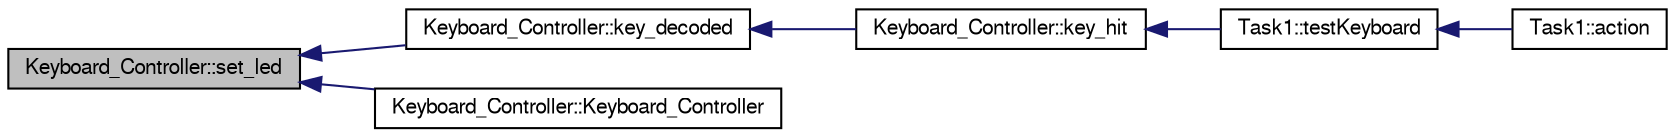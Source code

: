 digraph G
{
  bgcolor="transparent";
  edge [fontname="FreeSans",fontsize="10",labelfontname="FreeSans",labelfontsize="10"];
  node [fontname="FreeSans",fontsize="10",shape=record];
  rankdir=LR;
  Node1 [label="Keyboard_Controller::set_led",height=0.2,width=0.4,color="black", fillcolor="grey75", style="filled" fontcolor="black"];
  Node1 -> Node2 [dir=back,color="midnightblue",fontsize="10",style="solid",fontname="FreeSans"];
  Node2 [label="Keyboard_Controller::key_decoded",height=0.2,width=0.4,color="black",URL="$classKeyboard__Controller.html#aa517065c0ed4059b477dfb481539b1b2"];
  Node2 -> Node3 [dir=back,color="midnightblue",fontsize="10",style="solid",fontname="FreeSans"];
  Node3 [label="Keyboard_Controller::key_hit",height=0.2,width=0.4,color="black",URL="$classKeyboard__Controller.html#a78cf6859d88097a0f2b6945fc86c1d21"];
  Node3 -> Node4 [dir=back,color="midnightblue",fontsize="10",style="solid",fontname="FreeSans"];
  Node4 [label="Task1::testKeyboard",height=0.2,width=0.4,color="black",URL="$classTask1.html#a587ce3fad20f9ec4ec88beefd08db49e",tooltip="test the functionality of the Keyboard_Controller object"];
  Node4 -> Node5 [dir=back,color="midnightblue",fontsize="10",style="solid",fontname="FreeSans"];
  Node5 [label="Task1::action",height=0.2,width=0.4,color="black",URL="$classTask1.html#a0d4029a13591e70af436c0ead066ea5c",tooltip="parse and print multiboot information"];
  Node1 -> Node6 [dir=back,color="midnightblue",fontsize="10",style="solid",fontname="FreeSans"];
  Node6 [label="Keyboard_Controller::Keyboard_Controller",height=0.2,width=0.4,color="black",URL="$classKeyboard__Controller.html#a13a0e454bd8c6ee99182d05770d7c44a"];
}
